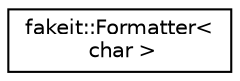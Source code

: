 digraph "Graphical Class Hierarchy"
{
  edge [fontname="Helvetica",fontsize="10",labelfontname="Helvetica",labelfontsize="10"];
  node [fontname="Helvetica",fontsize="10",shape=record];
  rankdir="LR";
  Node1 [label="fakeit::Formatter\<\l char \>",height=0.2,width=0.4,color="black", fillcolor="white", style="filled",URL="$d1/d25/structfakeit_1_1Formatter_3_01char_01_4.html"];
}
